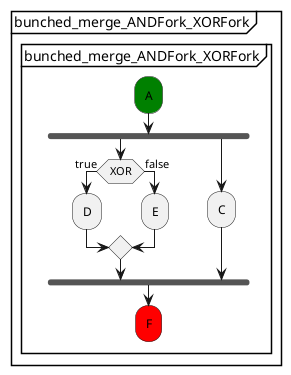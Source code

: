 @startuml
partition "bunched_merge_ANDFork_XORFork" {
    group "bunched_merge_ANDFork_XORFork"
        #green:A;
        fork
            if (XOR) then (true)
                :D;
            else (false)
                :E;
            endif
        fork again
            :C;
        end fork
        #red:F;
    end group
}
@enduml